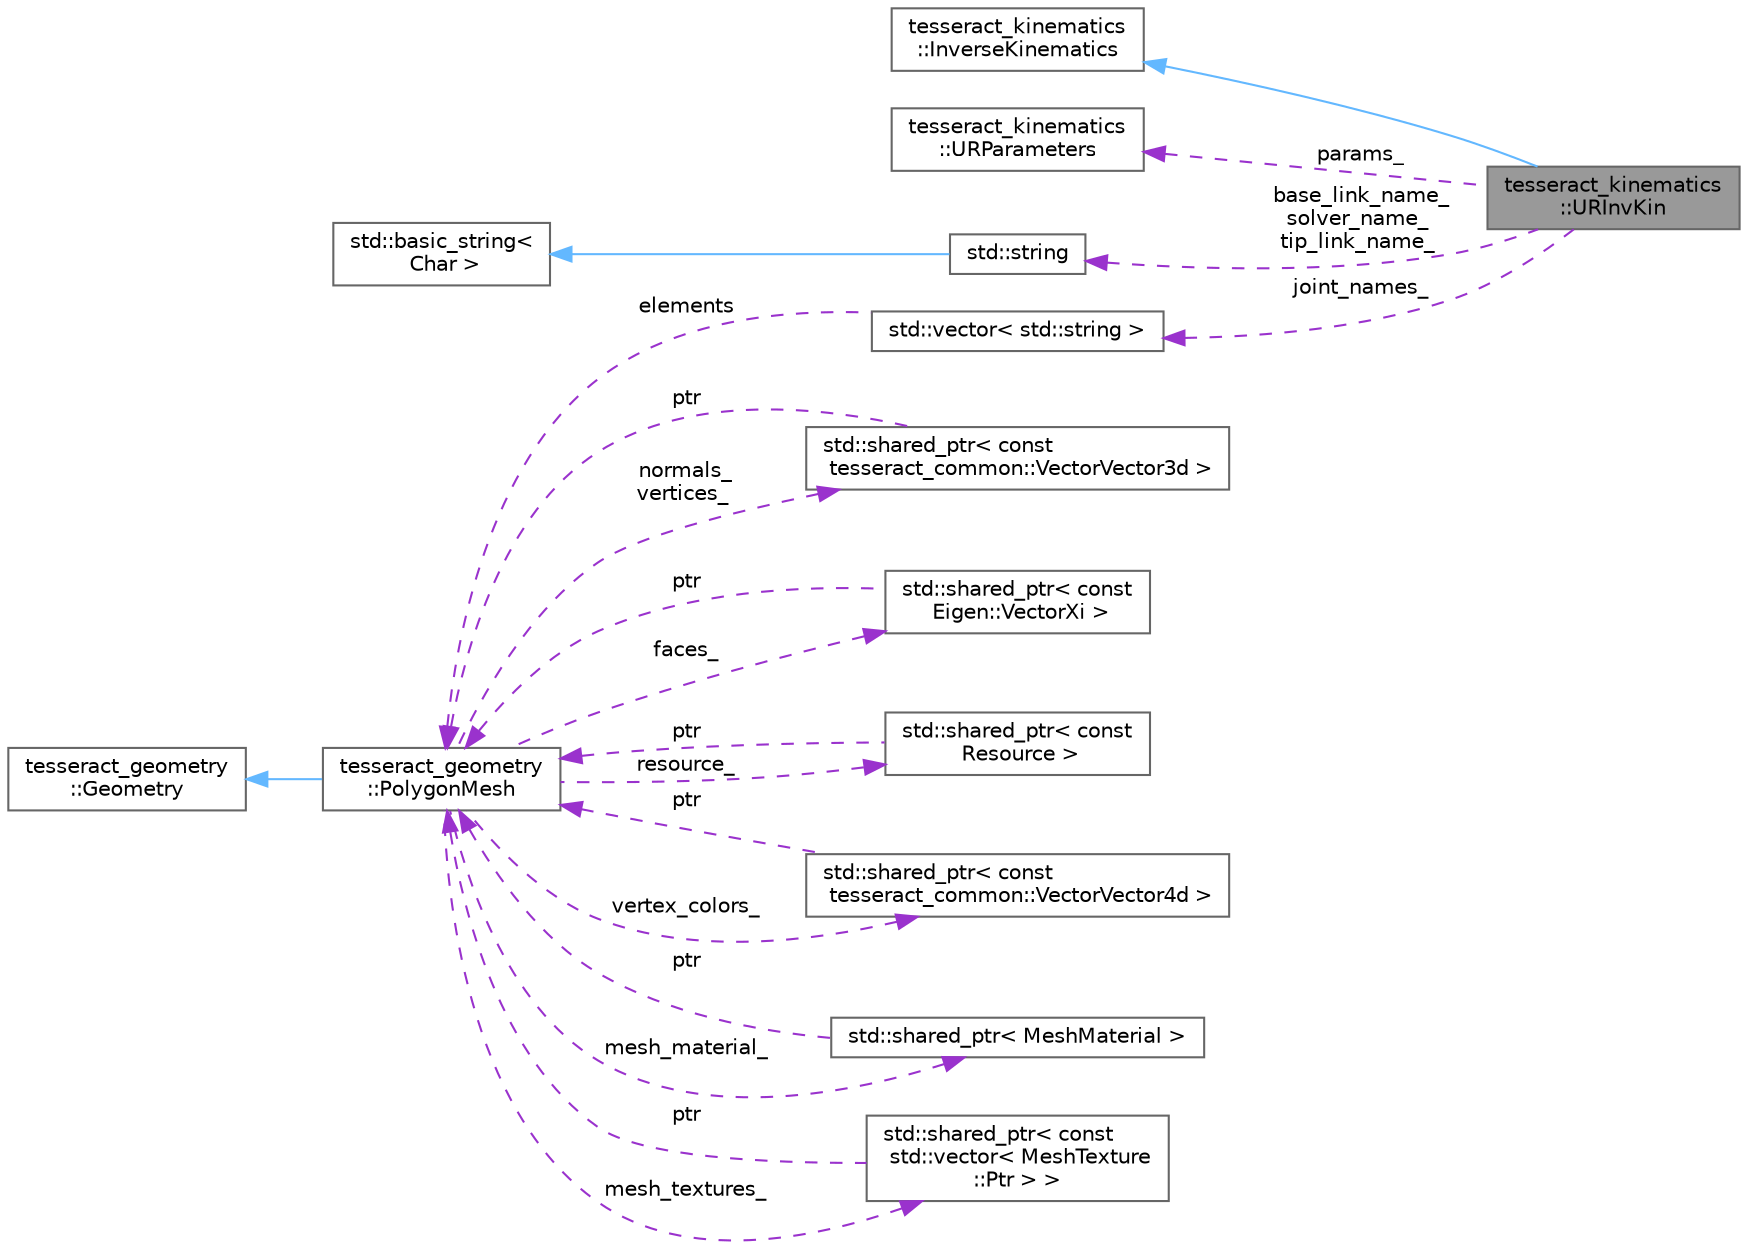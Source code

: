 digraph "tesseract_kinematics::URInvKin"
{
 // LATEX_PDF_SIZE
  bgcolor="transparent";
  edge [fontname=Helvetica,fontsize=10,labelfontname=Helvetica,labelfontsize=10];
  node [fontname=Helvetica,fontsize=10,shape=box,height=0.2,width=0.4];
  rankdir="LR";
  Node1 [label="tesseract_kinematics\l::URInvKin",height=0.2,width=0.4,color="gray40", fillcolor="grey60", style="filled", fontcolor="black",tooltip="Universal Robot Inverse Kinematics Implementation."];
  Node2 -> Node1 [dir="back",color="steelblue1",style="solid"];
  Node2 [label="tesseract_kinematics\l::InverseKinematics",height=0.2,width=0.4,color="gray40", fillcolor="white", style="filled",URL="$de/d1c/classtesseract__kinematics_1_1InverseKinematics.html",tooltip="Inverse kinematics functions."];
  Node3 -> Node1 [dir="back",color="darkorchid3",style="dashed",label=" params_" ];
  Node3 [label="tesseract_kinematics\l::URParameters",height=0.2,width=0.4,color="gray40", fillcolor="white", style="filled",URL="$d9/da6/structtesseract__kinematics_1_1URParameters.html",tooltip="The Universal Robot kinematic parameters."];
  Node4 -> Node1 [dir="back",color="darkorchid3",style="dashed",label=" base_link_name_\nsolver_name_\ntip_link_name_" ];
  Node4 [label="std::string",height=0.2,width=0.4,color="gray40", fillcolor="white", style="filled",tooltip=" "];
  Node5 -> Node4 [dir="back",color="steelblue1",style="solid"];
  Node5 [label="std::basic_string\<\l Char \>",height=0.2,width=0.4,color="gray40", fillcolor="white", style="filled",tooltip=" "];
  Node6 -> Node1 [dir="back",color="darkorchid3",style="dashed",label=" joint_names_" ];
  Node6 [label="std::vector\< std::string \>",height=0.2,width=0.4,color="gray40", fillcolor="white", style="filled",tooltip=" "];
  Node7 -> Node6 [dir="back",color="darkorchid3",style="dashed",label=" elements" ];
  Node7 [label="tesseract_geometry\l::PolygonMesh",height=0.2,width=0.4,color="gray40", fillcolor="white", style="filled",URL="$d8/dc9/classtesseract__geometry_1_1PolygonMesh.html",tooltip=" "];
  Node8 -> Node7 [dir="back",color="steelblue1",style="solid"];
  Node8 [label="tesseract_geometry\l::Geometry",height=0.2,width=0.4,color="gray40", fillcolor="white", style="filled",URL="$df/d1a/classtesseract__geometry_1_1Geometry.html",tooltip=" "];
  Node9 -> Node7 [dir="back",color="darkorchid3",style="dashed",label=" normals_\nvertices_" ];
  Node9 [label="std::shared_ptr\< const\l tesseract_common::VectorVector3d \>",height=0.2,width=0.4,color="gray40", fillcolor="white", style="filled",tooltip=" "];
  Node7 -> Node9 [dir="back",color="darkorchid3",style="dashed",label=" ptr" ];
  Node10 -> Node7 [dir="back",color="darkorchid3",style="dashed",label=" faces_" ];
  Node10 [label="std::shared_ptr\< const\l Eigen::VectorXi \>",height=0.2,width=0.4,color="gray40", fillcolor="white", style="filled",tooltip=" "];
  Node7 -> Node10 [dir="back",color="darkorchid3",style="dashed",label=" ptr" ];
  Node11 -> Node7 [dir="back",color="darkorchid3",style="dashed",label=" resource_" ];
  Node11 [label="std::shared_ptr\< const\l Resource \>",height=0.2,width=0.4,color="gray40", fillcolor="white", style="filled",tooltip=" "];
  Node7 -> Node11 [dir="back",color="darkorchid3",style="dashed",label=" ptr" ];
  Node12 -> Node7 [dir="back",color="darkorchid3",style="dashed",label=" vertex_colors_" ];
  Node12 [label="std::shared_ptr\< const\l tesseract_common::VectorVector4d \>",height=0.2,width=0.4,color="gray40", fillcolor="white", style="filled",tooltip=" "];
  Node7 -> Node12 [dir="back",color="darkorchid3",style="dashed",label=" ptr" ];
  Node13 -> Node7 [dir="back",color="darkorchid3",style="dashed",label=" mesh_material_" ];
  Node13 [label="std::shared_ptr\< MeshMaterial \>",height=0.2,width=0.4,color="gray40", fillcolor="white", style="filled",tooltip=" "];
  Node7 -> Node13 [dir="back",color="darkorchid3",style="dashed",label=" ptr" ];
  Node14 -> Node7 [dir="back",color="darkorchid3",style="dashed",label=" mesh_textures_" ];
  Node14 [label="std::shared_ptr\< const\l std::vector\< MeshTexture\l::Ptr \> \>",height=0.2,width=0.4,color="gray40", fillcolor="white", style="filled",tooltip=" "];
  Node7 -> Node14 [dir="back",color="darkorchid3",style="dashed",label=" ptr" ];
}
